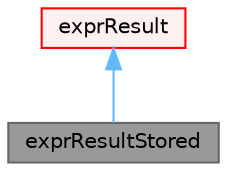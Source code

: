 digraph "exprResultStored"
{
 // LATEX_PDF_SIZE
  bgcolor="transparent";
  edge [fontname=Helvetica,fontsize=10,labelfontname=Helvetica,labelfontsize=10];
  node [fontname=Helvetica,fontsize=10,shape=box,height=0.2,width=0.4];
  Node1 [id="Node000001",label="exprResultStored",height=0.2,width=0.4,color="gray40", fillcolor="grey60", style="filled", fontcolor="black",tooltip="An exprResult with persistence."];
  Node2 -> Node1 [id="edge1_Node000001_Node000002",dir="back",color="steelblue1",style="solid",tooltip=" "];
  Node2 [id="Node000002",label="exprResult",height=0.2,width=0.4,color="red", fillcolor="#FFF0F0", style="filled",URL="$classFoam_1_1expressions_1_1exprResult.html",tooltip="A polymorphic field/result from evaluating an expression."];
}
